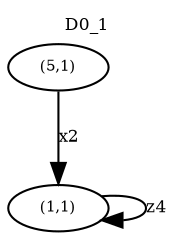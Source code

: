 digraph D0_1 {
"Kv(1,1)" [label="(1,1)",fontsize=7,width=.01,height=.01];
"Kv(1,1)" -> "Kv(1,1)" [label="z4",fontsize=8];
"Kv(5,1)" [label="(5,1)",fontsize=7,width=.01,height=.01];
"Kv(5,1)" -> "Kv(1,1)" [label="x2",fontsize=8];labelloc="t";fontsize=8;label= "D0_1" ;}